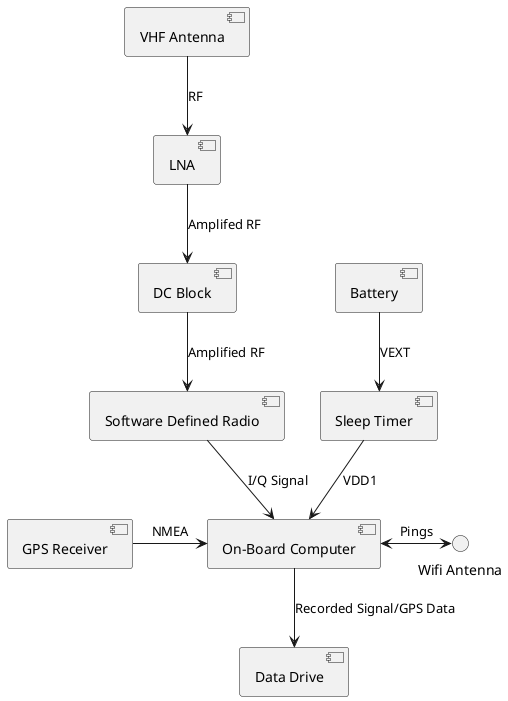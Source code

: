 @startuml Radio Collar Tracker: Collared Lizard System Diagram
[Software Defined Radio] as SDR
[On-Board Computer] as OBC
[VHF Antenna] as ANT
[LNA] as LNA
[DC Block] as DCB
[Data Drive] as USB
[GPS Receiver] as GPS
[Sleep Timer] as ST
[Battery] as BATT

interface "Wifi Antenna" as WIFI_ANT
ANT --> LNA : RF
LNA -->  DCB : Amplifed RF
DCB --> SDR : Amplified RF
SDR -->  OBC : I/Q Signal
OBC <-> WIFI_ANT : Pings
GPS -> OBC : NMEA
OBC --> USB : Recorded Signal/GPS Data
ST --> OBC : VDD1
BATT --> ST : VEXT
@enduml